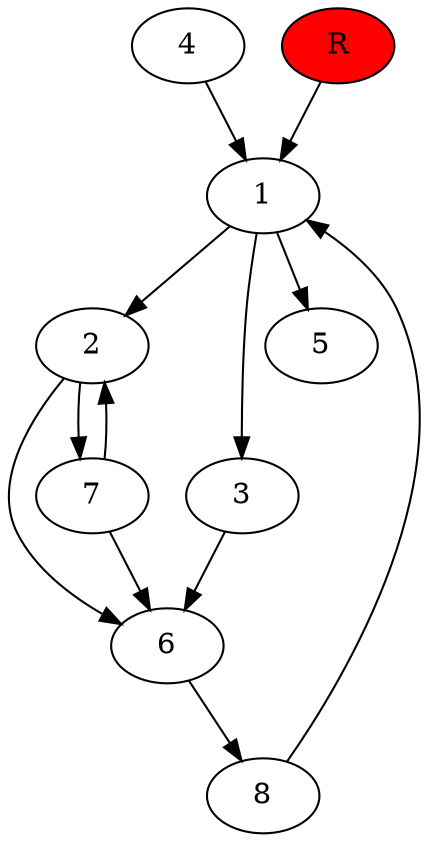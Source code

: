 digraph prb23121 {
	1
	2
	3
	4
	5
	6
	7
	8
	R [fillcolor="#ff0000" style=filled]
	1 -> 2
	1 -> 3
	1 -> 5
	2 -> 6
	2 -> 7
	3 -> 6
	4 -> 1
	6 -> 8
	7 -> 2
	7 -> 6
	8 -> 1
	R -> 1
}
